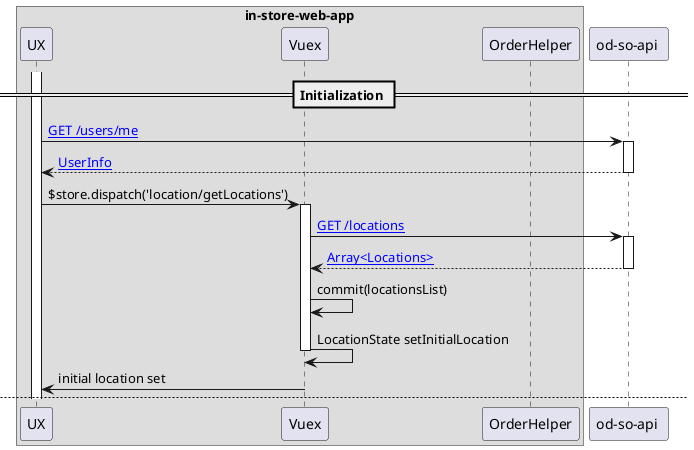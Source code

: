 @startuml
!procedure VuexApi($api, $apiLink, $resp, $respLink, $end="Api")
    Vuex -> $end ++: [[$apiLink $api]]
'    TODO how to escape chars in link?
'    return [[$respLink $resp]]
    return $resp
!endprocedure
!procedure LinkIt($text, $link)
    [[$link $text]]
!endprocedure

scale 1
    box "in-store-web-app"
    participant UX
    participant Vuex
    participant OrderHelper
    end box
    participant Api as "od-so-api "


    == Initialization ==
    activate UX
    UX -> Api ++ : [[https://www.notion.so/odeko/SO-API-api-docs-2f17504231bd474da1e6ab6bfcccf55d#e787aedcaeb446208bbb9f47ec69aed8 GET /users/me]]
    return [[https://www.notion.so/odeko/SO-API-api-docs-2f17504231bd474da1e6ab6bfcccf55d#33f156336f064c3ab30bfff452404f11: UserInfo]]
    UX -> Vuex ++ : $store.dispatch('location/getLocations')

    Vuex -> Api: [[https://www.notion.so/odeko/SO-API-api-docs-2f17504231bd474da1e6ab6bfcccf55d#06cc27bea8744e3dbfce148f0dcf62e2 GET /locations]]
    activate Api
'    TODO how to escape chars in link?
    return [[https://www.notion.so/odeko/SO-API-api-docs-2f17504231bd474da1e6ab6bfcccf55d#06cc27bea8744e3dbfce148f0dcf62e2 Array<Locations>]]
    Vuex -> Vuex: commit(locationsList)
    Vuex -> Vuex: LocationState setInitialLocation
    deactivate Vuex
    Vuex -> UX : initial location set


    newpage Standing orders
    group display one time order grid
        UX -> Api: GET /locations/{locationId}/orders/for_standing_orders
        activate Api
        return
    end
    group update
        UX -> Api: PUT /locations/{locationId}/standing_orders/v2
        activate Api
        return
    end

@enduml
